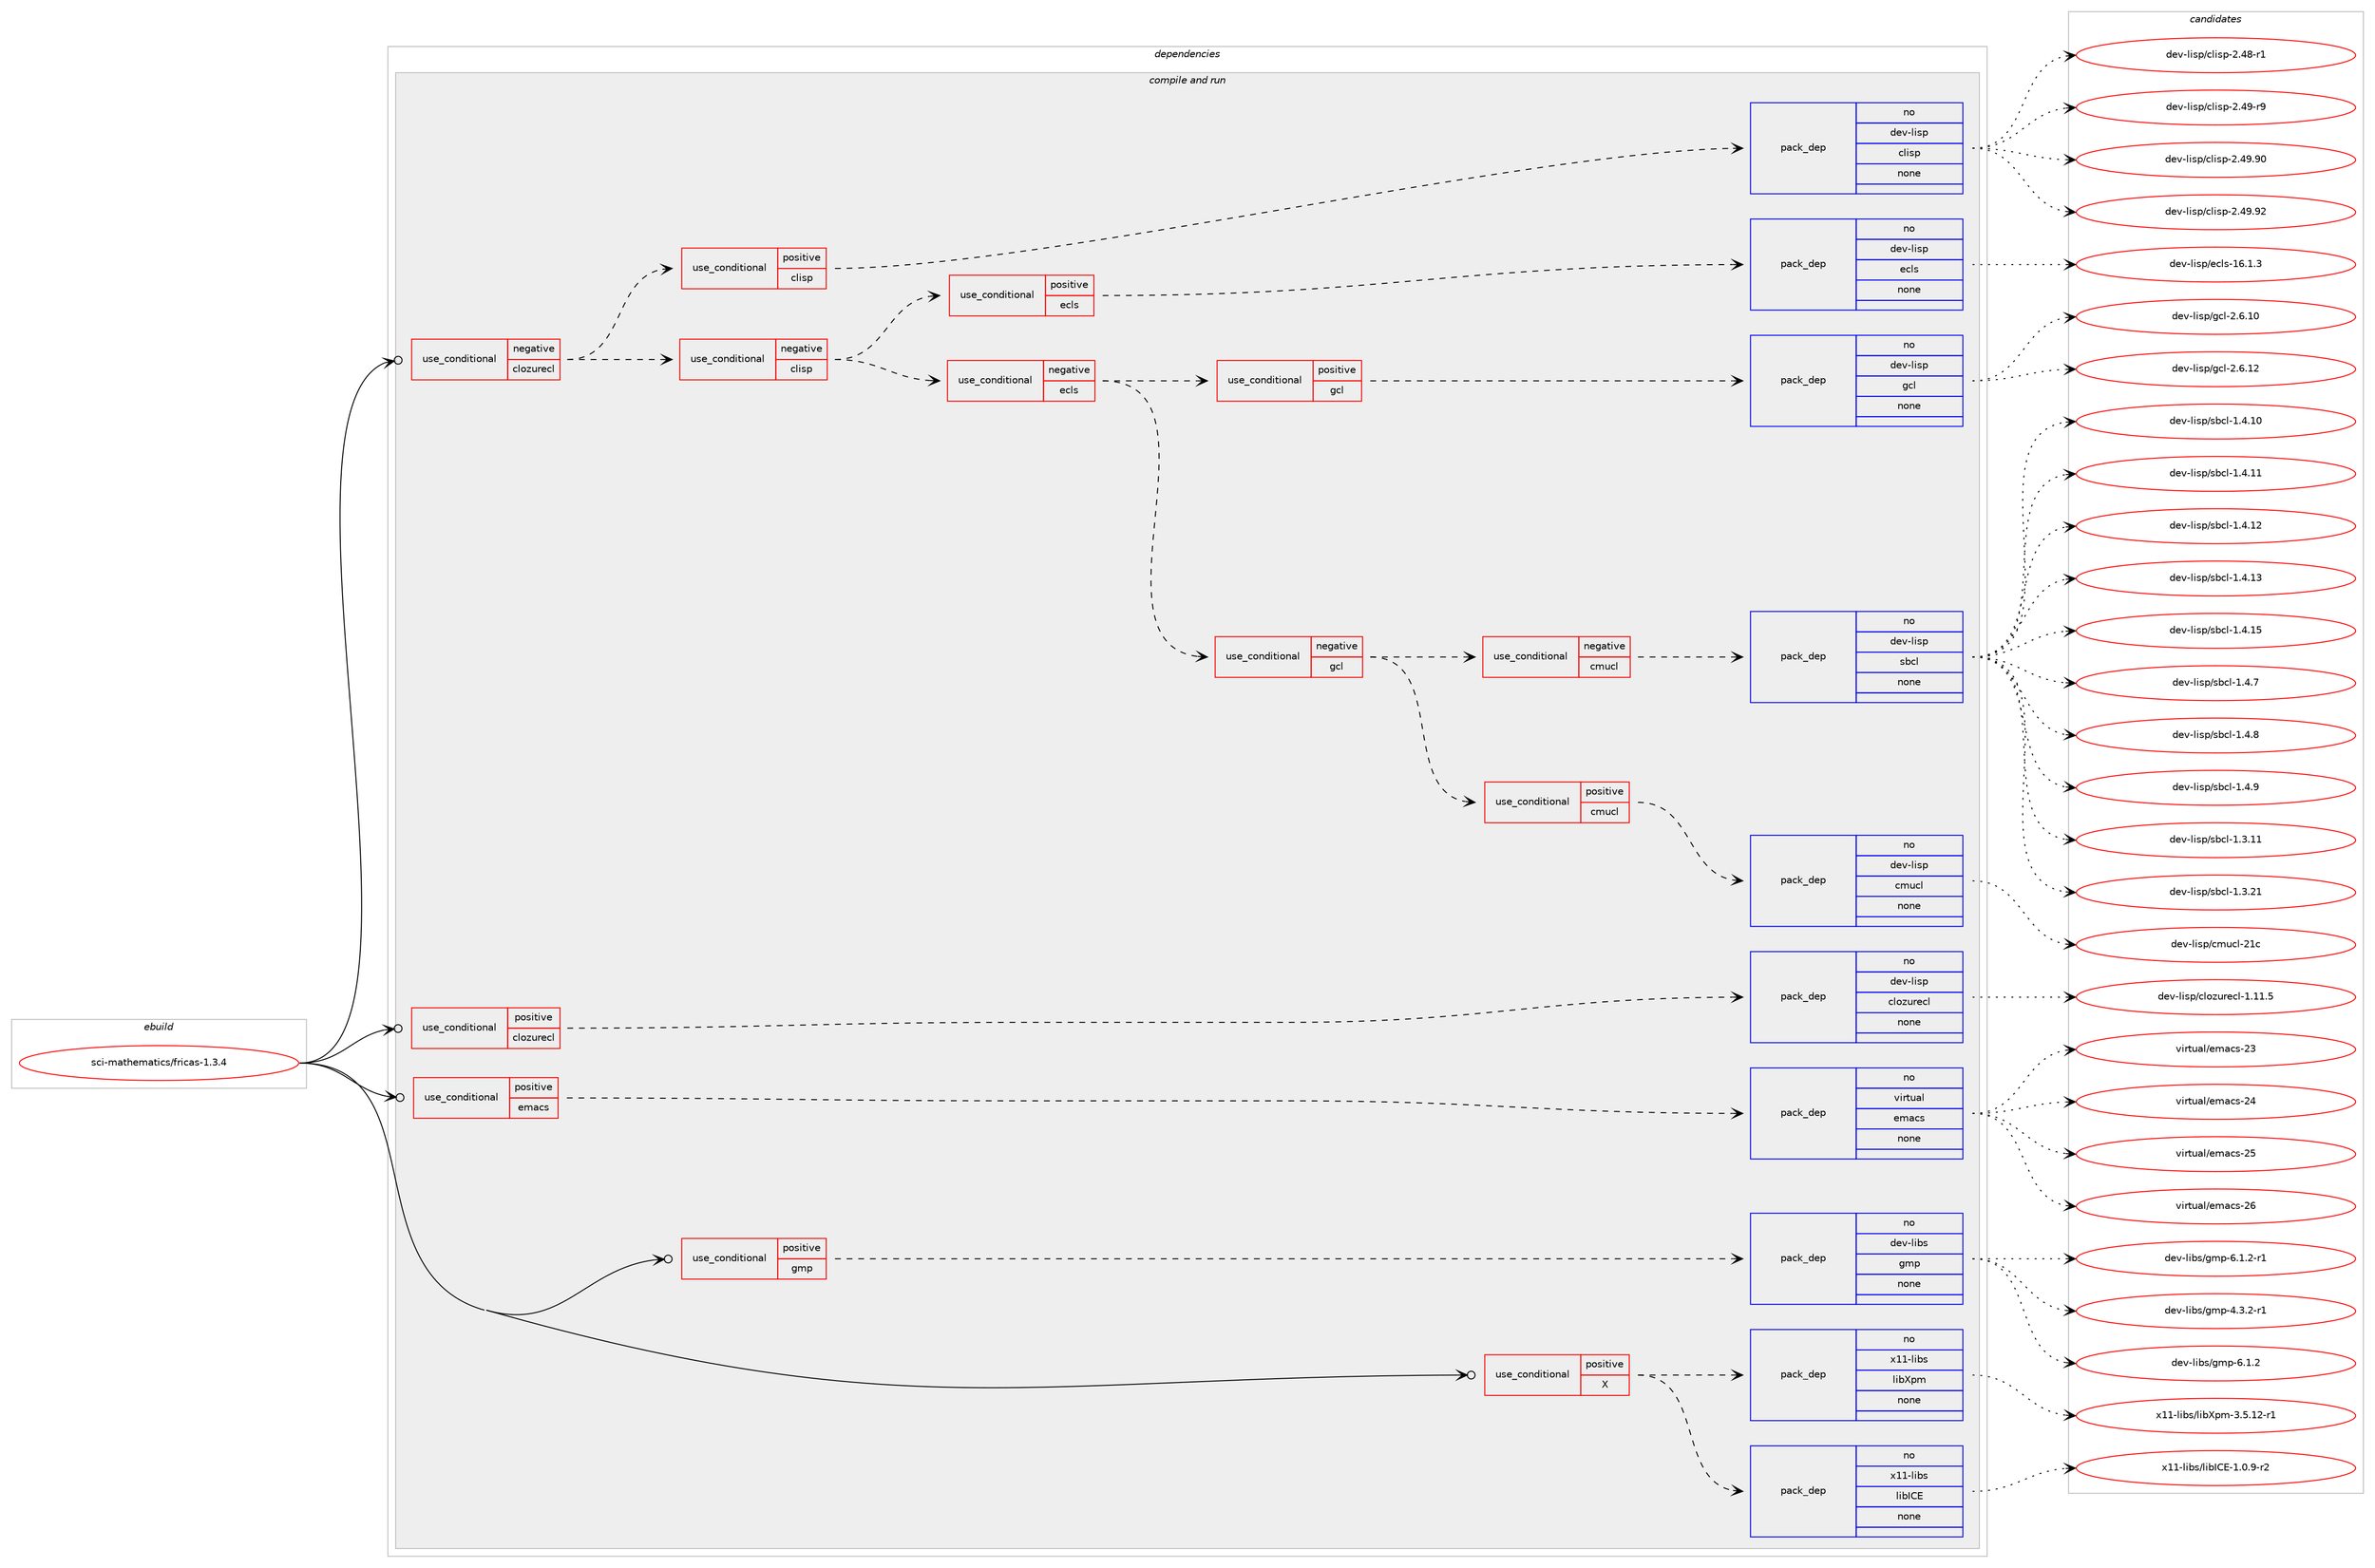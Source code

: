 digraph prolog {

# *************
# Graph options
# *************

newrank=true;
concentrate=true;
compound=true;
graph [rankdir=LR,fontname=Helvetica,fontsize=10,ranksep=1.5];#, ranksep=2.5, nodesep=0.2];
edge  [arrowhead=vee];
node  [fontname=Helvetica,fontsize=10];

# **********
# The ebuild
# **********

subgraph cluster_leftcol {
color=gray;
rank=same;
label=<<i>ebuild</i>>;
id [label="sci-mathematics/fricas-1.3.4", color=red, width=4, href="../sci-mathematics/fricas-1.3.4.svg"];
}

# ****************
# The dependencies
# ****************

subgraph cluster_midcol {
color=gray;
label=<<i>dependencies</i>>;
subgraph cluster_compile {
fillcolor="#eeeeee";
style=filled;
label=<<i>compile</i>>;
}
subgraph cluster_compileandrun {
fillcolor="#eeeeee";
style=filled;
label=<<i>compile and run</i>>;
subgraph cond454481 {
dependency1698095 [label=<<TABLE BORDER="0" CELLBORDER="1" CELLSPACING="0" CELLPADDING="4"><TR><TD ROWSPAN="3" CELLPADDING="10">use_conditional</TD></TR><TR><TD>negative</TD></TR><TR><TD>clozurecl</TD></TR></TABLE>>, shape=none, color=red];
subgraph cond454482 {
dependency1698096 [label=<<TABLE BORDER="0" CELLBORDER="1" CELLSPACING="0" CELLPADDING="4"><TR><TD ROWSPAN="3" CELLPADDING="10">use_conditional</TD></TR><TR><TD>positive</TD></TR><TR><TD>clisp</TD></TR></TABLE>>, shape=none, color=red];
subgraph pack1215781 {
dependency1698097 [label=<<TABLE BORDER="0" CELLBORDER="1" CELLSPACING="0" CELLPADDING="4" WIDTH="220"><TR><TD ROWSPAN="6" CELLPADDING="30">pack_dep</TD></TR><TR><TD WIDTH="110">no</TD></TR><TR><TD>dev-lisp</TD></TR><TR><TD>clisp</TD></TR><TR><TD>none</TD></TR><TR><TD></TD></TR></TABLE>>, shape=none, color=blue];
}
dependency1698096:e -> dependency1698097:w [weight=20,style="dashed",arrowhead="vee"];
}
dependency1698095:e -> dependency1698096:w [weight=20,style="dashed",arrowhead="vee"];
subgraph cond454483 {
dependency1698098 [label=<<TABLE BORDER="0" CELLBORDER="1" CELLSPACING="0" CELLPADDING="4"><TR><TD ROWSPAN="3" CELLPADDING="10">use_conditional</TD></TR><TR><TD>negative</TD></TR><TR><TD>clisp</TD></TR></TABLE>>, shape=none, color=red];
subgraph cond454484 {
dependency1698099 [label=<<TABLE BORDER="0" CELLBORDER="1" CELLSPACING="0" CELLPADDING="4"><TR><TD ROWSPAN="3" CELLPADDING="10">use_conditional</TD></TR><TR><TD>positive</TD></TR><TR><TD>ecls</TD></TR></TABLE>>, shape=none, color=red];
subgraph pack1215782 {
dependency1698100 [label=<<TABLE BORDER="0" CELLBORDER="1" CELLSPACING="0" CELLPADDING="4" WIDTH="220"><TR><TD ROWSPAN="6" CELLPADDING="30">pack_dep</TD></TR><TR><TD WIDTH="110">no</TD></TR><TR><TD>dev-lisp</TD></TR><TR><TD>ecls</TD></TR><TR><TD>none</TD></TR><TR><TD></TD></TR></TABLE>>, shape=none, color=blue];
}
dependency1698099:e -> dependency1698100:w [weight=20,style="dashed",arrowhead="vee"];
}
dependency1698098:e -> dependency1698099:w [weight=20,style="dashed",arrowhead="vee"];
subgraph cond454485 {
dependency1698101 [label=<<TABLE BORDER="0" CELLBORDER="1" CELLSPACING="0" CELLPADDING="4"><TR><TD ROWSPAN="3" CELLPADDING="10">use_conditional</TD></TR><TR><TD>negative</TD></TR><TR><TD>ecls</TD></TR></TABLE>>, shape=none, color=red];
subgraph cond454486 {
dependency1698102 [label=<<TABLE BORDER="0" CELLBORDER="1" CELLSPACING="0" CELLPADDING="4"><TR><TD ROWSPAN="3" CELLPADDING="10">use_conditional</TD></TR><TR><TD>positive</TD></TR><TR><TD>gcl</TD></TR></TABLE>>, shape=none, color=red];
subgraph pack1215783 {
dependency1698103 [label=<<TABLE BORDER="0" CELLBORDER="1" CELLSPACING="0" CELLPADDING="4" WIDTH="220"><TR><TD ROWSPAN="6" CELLPADDING="30">pack_dep</TD></TR><TR><TD WIDTH="110">no</TD></TR><TR><TD>dev-lisp</TD></TR><TR><TD>gcl</TD></TR><TR><TD>none</TD></TR><TR><TD></TD></TR></TABLE>>, shape=none, color=blue];
}
dependency1698102:e -> dependency1698103:w [weight=20,style="dashed",arrowhead="vee"];
}
dependency1698101:e -> dependency1698102:w [weight=20,style="dashed",arrowhead="vee"];
subgraph cond454487 {
dependency1698104 [label=<<TABLE BORDER="0" CELLBORDER="1" CELLSPACING="0" CELLPADDING="4"><TR><TD ROWSPAN="3" CELLPADDING="10">use_conditional</TD></TR><TR><TD>negative</TD></TR><TR><TD>gcl</TD></TR></TABLE>>, shape=none, color=red];
subgraph cond454488 {
dependency1698105 [label=<<TABLE BORDER="0" CELLBORDER="1" CELLSPACING="0" CELLPADDING="4"><TR><TD ROWSPAN="3" CELLPADDING="10">use_conditional</TD></TR><TR><TD>positive</TD></TR><TR><TD>cmucl</TD></TR></TABLE>>, shape=none, color=red];
subgraph pack1215784 {
dependency1698106 [label=<<TABLE BORDER="0" CELLBORDER="1" CELLSPACING="0" CELLPADDING="4" WIDTH="220"><TR><TD ROWSPAN="6" CELLPADDING="30">pack_dep</TD></TR><TR><TD WIDTH="110">no</TD></TR><TR><TD>dev-lisp</TD></TR><TR><TD>cmucl</TD></TR><TR><TD>none</TD></TR><TR><TD></TD></TR></TABLE>>, shape=none, color=blue];
}
dependency1698105:e -> dependency1698106:w [weight=20,style="dashed",arrowhead="vee"];
}
dependency1698104:e -> dependency1698105:w [weight=20,style="dashed",arrowhead="vee"];
subgraph cond454489 {
dependency1698107 [label=<<TABLE BORDER="0" CELLBORDER="1" CELLSPACING="0" CELLPADDING="4"><TR><TD ROWSPAN="3" CELLPADDING="10">use_conditional</TD></TR><TR><TD>negative</TD></TR><TR><TD>cmucl</TD></TR></TABLE>>, shape=none, color=red];
subgraph pack1215785 {
dependency1698108 [label=<<TABLE BORDER="0" CELLBORDER="1" CELLSPACING="0" CELLPADDING="4" WIDTH="220"><TR><TD ROWSPAN="6" CELLPADDING="30">pack_dep</TD></TR><TR><TD WIDTH="110">no</TD></TR><TR><TD>dev-lisp</TD></TR><TR><TD>sbcl</TD></TR><TR><TD>none</TD></TR><TR><TD></TD></TR></TABLE>>, shape=none, color=blue];
}
dependency1698107:e -> dependency1698108:w [weight=20,style="dashed",arrowhead="vee"];
}
dependency1698104:e -> dependency1698107:w [weight=20,style="dashed",arrowhead="vee"];
}
dependency1698101:e -> dependency1698104:w [weight=20,style="dashed",arrowhead="vee"];
}
dependency1698098:e -> dependency1698101:w [weight=20,style="dashed",arrowhead="vee"];
}
dependency1698095:e -> dependency1698098:w [weight=20,style="dashed",arrowhead="vee"];
}
id:e -> dependency1698095:w [weight=20,style="solid",arrowhead="odotvee"];
subgraph cond454490 {
dependency1698109 [label=<<TABLE BORDER="0" CELLBORDER="1" CELLSPACING="0" CELLPADDING="4"><TR><TD ROWSPAN="3" CELLPADDING="10">use_conditional</TD></TR><TR><TD>positive</TD></TR><TR><TD>X</TD></TR></TABLE>>, shape=none, color=red];
subgraph pack1215786 {
dependency1698110 [label=<<TABLE BORDER="0" CELLBORDER="1" CELLSPACING="0" CELLPADDING="4" WIDTH="220"><TR><TD ROWSPAN="6" CELLPADDING="30">pack_dep</TD></TR><TR><TD WIDTH="110">no</TD></TR><TR><TD>x11-libs</TD></TR><TR><TD>libXpm</TD></TR><TR><TD>none</TD></TR><TR><TD></TD></TR></TABLE>>, shape=none, color=blue];
}
dependency1698109:e -> dependency1698110:w [weight=20,style="dashed",arrowhead="vee"];
subgraph pack1215787 {
dependency1698111 [label=<<TABLE BORDER="0" CELLBORDER="1" CELLSPACING="0" CELLPADDING="4" WIDTH="220"><TR><TD ROWSPAN="6" CELLPADDING="30">pack_dep</TD></TR><TR><TD WIDTH="110">no</TD></TR><TR><TD>x11-libs</TD></TR><TR><TD>libICE</TD></TR><TR><TD>none</TD></TR><TR><TD></TD></TR></TABLE>>, shape=none, color=blue];
}
dependency1698109:e -> dependency1698111:w [weight=20,style="dashed",arrowhead="vee"];
}
id:e -> dependency1698109:w [weight=20,style="solid",arrowhead="odotvee"];
subgraph cond454491 {
dependency1698112 [label=<<TABLE BORDER="0" CELLBORDER="1" CELLSPACING="0" CELLPADDING="4"><TR><TD ROWSPAN="3" CELLPADDING="10">use_conditional</TD></TR><TR><TD>positive</TD></TR><TR><TD>clozurecl</TD></TR></TABLE>>, shape=none, color=red];
subgraph pack1215788 {
dependency1698113 [label=<<TABLE BORDER="0" CELLBORDER="1" CELLSPACING="0" CELLPADDING="4" WIDTH="220"><TR><TD ROWSPAN="6" CELLPADDING="30">pack_dep</TD></TR><TR><TD WIDTH="110">no</TD></TR><TR><TD>dev-lisp</TD></TR><TR><TD>clozurecl</TD></TR><TR><TD>none</TD></TR><TR><TD></TD></TR></TABLE>>, shape=none, color=blue];
}
dependency1698112:e -> dependency1698113:w [weight=20,style="dashed",arrowhead="vee"];
}
id:e -> dependency1698112:w [weight=20,style="solid",arrowhead="odotvee"];
subgraph cond454492 {
dependency1698114 [label=<<TABLE BORDER="0" CELLBORDER="1" CELLSPACING="0" CELLPADDING="4"><TR><TD ROWSPAN="3" CELLPADDING="10">use_conditional</TD></TR><TR><TD>positive</TD></TR><TR><TD>emacs</TD></TR></TABLE>>, shape=none, color=red];
subgraph pack1215789 {
dependency1698115 [label=<<TABLE BORDER="0" CELLBORDER="1" CELLSPACING="0" CELLPADDING="4" WIDTH="220"><TR><TD ROWSPAN="6" CELLPADDING="30">pack_dep</TD></TR><TR><TD WIDTH="110">no</TD></TR><TR><TD>virtual</TD></TR><TR><TD>emacs</TD></TR><TR><TD>none</TD></TR><TR><TD></TD></TR></TABLE>>, shape=none, color=blue];
}
dependency1698114:e -> dependency1698115:w [weight=20,style="dashed",arrowhead="vee"];
}
id:e -> dependency1698114:w [weight=20,style="solid",arrowhead="odotvee"];
subgraph cond454493 {
dependency1698116 [label=<<TABLE BORDER="0" CELLBORDER="1" CELLSPACING="0" CELLPADDING="4"><TR><TD ROWSPAN="3" CELLPADDING="10">use_conditional</TD></TR><TR><TD>positive</TD></TR><TR><TD>gmp</TD></TR></TABLE>>, shape=none, color=red];
subgraph pack1215790 {
dependency1698117 [label=<<TABLE BORDER="0" CELLBORDER="1" CELLSPACING="0" CELLPADDING="4" WIDTH="220"><TR><TD ROWSPAN="6" CELLPADDING="30">pack_dep</TD></TR><TR><TD WIDTH="110">no</TD></TR><TR><TD>dev-libs</TD></TR><TR><TD>gmp</TD></TR><TR><TD>none</TD></TR><TR><TD></TD></TR></TABLE>>, shape=none, color=blue];
}
dependency1698116:e -> dependency1698117:w [weight=20,style="dashed",arrowhead="vee"];
}
id:e -> dependency1698116:w [weight=20,style="solid",arrowhead="odotvee"];
}
subgraph cluster_run {
fillcolor="#eeeeee";
style=filled;
label=<<i>run</i>>;
}
}

# **************
# The candidates
# **************

subgraph cluster_choices {
rank=same;
color=gray;
label=<<i>candidates</i>>;

subgraph choice1215781 {
color=black;
nodesep=1;
choice10010111845108105115112479910810511511245504652564511449 [label="dev-lisp/clisp-2.48-r1", color=red, width=4,href="../dev-lisp/clisp-2.48-r1.svg"];
choice10010111845108105115112479910810511511245504652574511457 [label="dev-lisp/clisp-2.49-r9", color=red, width=4,href="../dev-lisp/clisp-2.49-r9.svg"];
choice1001011184510810511511247991081051151124550465257465748 [label="dev-lisp/clisp-2.49.90", color=red, width=4,href="../dev-lisp/clisp-2.49.90.svg"];
choice1001011184510810511511247991081051151124550465257465750 [label="dev-lisp/clisp-2.49.92", color=red, width=4,href="../dev-lisp/clisp-2.49.92.svg"];
dependency1698097:e -> choice10010111845108105115112479910810511511245504652564511449:w [style=dotted,weight="100"];
dependency1698097:e -> choice10010111845108105115112479910810511511245504652574511457:w [style=dotted,weight="100"];
dependency1698097:e -> choice1001011184510810511511247991081051151124550465257465748:w [style=dotted,weight="100"];
dependency1698097:e -> choice1001011184510810511511247991081051151124550465257465750:w [style=dotted,weight="100"];
}
subgraph choice1215782 {
color=black;
nodesep=1;
choice10010111845108105115112471019910811545495446494651 [label="dev-lisp/ecls-16.1.3", color=red, width=4,href="../dev-lisp/ecls-16.1.3.svg"];
dependency1698100:e -> choice10010111845108105115112471019910811545495446494651:w [style=dotted,weight="100"];
}
subgraph choice1215783 {
color=black;
nodesep=1;
choice10010111845108105115112471039910845504654464948 [label="dev-lisp/gcl-2.6.10", color=red, width=4,href="../dev-lisp/gcl-2.6.10.svg"];
choice10010111845108105115112471039910845504654464950 [label="dev-lisp/gcl-2.6.12", color=red, width=4,href="../dev-lisp/gcl-2.6.12.svg"];
dependency1698103:e -> choice10010111845108105115112471039910845504654464948:w [style=dotted,weight="100"];
dependency1698103:e -> choice10010111845108105115112471039910845504654464950:w [style=dotted,weight="100"];
}
subgraph choice1215784 {
color=black;
nodesep=1;
choice1001011184510810511511247991091179910845504999 [label="dev-lisp/cmucl-21c", color=red, width=4,href="../dev-lisp/cmucl-21c.svg"];
dependency1698106:e -> choice1001011184510810511511247991091179910845504999:w [style=dotted,weight="100"];
}
subgraph choice1215785 {
color=black;
nodesep=1;
choice1001011184510810511511247115989910845494651464949 [label="dev-lisp/sbcl-1.3.11", color=red, width=4,href="../dev-lisp/sbcl-1.3.11.svg"];
choice1001011184510810511511247115989910845494651465049 [label="dev-lisp/sbcl-1.3.21", color=red, width=4,href="../dev-lisp/sbcl-1.3.21.svg"];
choice1001011184510810511511247115989910845494652464948 [label="dev-lisp/sbcl-1.4.10", color=red, width=4,href="../dev-lisp/sbcl-1.4.10.svg"];
choice1001011184510810511511247115989910845494652464949 [label="dev-lisp/sbcl-1.4.11", color=red, width=4,href="../dev-lisp/sbcl-1.4.11.svg"];
choice1001011184510810511511247115989910845494652464950 [label="dev-lisp/sbcl-1.4.12", color=red, width=4,href="../dev-lisp/sbcl-1.4.12.svg"];
choice1001011184510810511511247115989910845494652464951 [label="dev-lisp/sbcl-1.4.13", color=red, width=4,href="../dev-lisp/sbcl-1.4.13.svg"];
choice1001011184510810511511247115989910845494652464953 [label="dev-lisp/sbcl-1.4.15", color=red, width=4,href="../dev-lisp/sbcl-1.4.15.svg"];
choice10010111845108105115112471159899108454946524655 [label="dev-lisp/sbcl-1.4.7", color=red, width=4,href="../dev-lisp/sbcl-1.4.7.svg"];
choice10010111845108105115112471159899108454946524656 [label="dev-lisp/sbcl-1.4.8", color=red, width=4,href="../dev-lisp/sbcl-1.4.8.svg"];
choice10010111845108105115112471159899108454946524657 [label="dev-lisp/sbcl-1.4.9", color=red, width=4,href="../dev-lisp/sbcl-1.4.9.svg"];
dependency1698108:e -> choice1001011184510810511511247115989910845494651464949:w [style=dotted,weight="100"];
dependency1698108:e -> choice1001011184510810511511247115989910845494651465049:w [style=dotted,weight="100"];
dependency1698108:e -> choice1001011184510810511511247115989910845494652464948:w [style=dotted,weight="100"];
dependency1698108:e -> choice1001011184510810511511247115989910845494652464949:w [style=dotted,weight="100"];
dependency1698108:e -> choice1001011184510810511511247115989910845494652464950:w [style=dotted,weight="100"];
dependency1698108:e -> choice1001011184510810511511247115989910845494652464951:w [style=dotted,weight="100"];
dependency1698108:e -> choice1001011184510810511511247115989910845494652464953:w [style=dotted,weight="100"];
dependency1698108:e -> choice10010111845108105115112471159899108454946524655:w [style=dotted,weight="100"];
dependency1698108:e -> choice10010111845108105115112471159899108454946524656:w [style=dotted,weight="100"];
dependency1698108:e -> choice10010111845108105115112471159899108454946524657:w [style=dotted,weight="100"];
}
subgraph choice1215786 {
color=black;
nodesep=1;
choice12049494510810598115471081059888112109455146534649504511449 [label="x11-libs/libXpm-3.5.12-r1", color=red, width=4,href="../x11-libs/libXpm-3.5.12-r1.svg"];
dependency1698110:e -> choice12049494510810598115471081059888112109455146534649504511449:w [style=dotted,weight="100"];
}
subgraph choice1215787 {
color=black;
nodesep=1;
choice1204949451081059811547108105987367694549464846574511450 [label="x11-libs/libICE-1.0.9-r2", color=red, width=4,href="../x11-libs/libICE-1.0.9-r2.svg"];
dependency1698111:e -> choice1204949451081059811547108105987367694549464846574511450:w [style=dotted,weight="100"];
}
subgraph choice1215788 {
color=black;
nodesep=1;
choice1001011184510810511511247991081111221171141019910845494649494653 [label="dev-lisp/clozurecl-1.11.5", color=red, width=4,href="../dev-lisp/clozurecl-1.11.5.svg"];
dependency1698113:e -> choice1001011184510810511511247991081111221171141019910845494649494653:w [style=dotted,weight="100"];
}
subgraph choice1215789 {
color=black;
nodesep=1;
choice11810511411611797108471011099799115455051 [label="virtual/emacs-23", color=red, width=4,href="../virtual/emacs-23.svg"];
choice11810511411611797108471011099799115455052 [label="virtual/emacs-24", color=red, width=4,href="../virtual/emacs-24.svg"];
choice11810511411611797108471011099799115455053 [label="virtual/emacs-25", color=red, width=4,href="../virtual/emacs-25.svg"];
choice11810511411611797108471011099799115455054 [label="virtual/emacs-26", color=red, width=4,href="../virtual/emacs-26.svg"];
dependency1698115:e -> choice11810511411611797108471011099799115455051:w [style=dotted,weight="100"];
dependency1698115:e -> choice11810511411611797108471011099799115455052:w [style=dotted,weight="100"];
dependency1698115:e -> choice11810511411611797108471011099799115455053:w [style=dotted,weight="100"];
dependency1698115:e -> choice11810511411611797108471011099799115455054:w [style=dotted,weight="100"];
}
subgraph choice1215790 {
color=black;
nodesep=1;
choice1001011184510810598115471031091124552465146504511449 [label="dev-libs/gmp-4.3.2-r1", color=red, width=4,href="../dev-libs/gmp-4.3.2-r1.svg"];
choice100101118451081059811547103109112455446494650 [label="dev-libs/gmp-6.1.2", color=red, width=4,href="../dev-libs/gmp-6.1.2.svg"];
choice1001011184510810598115471031091124554464946504511449 [label="dev-libs/gmp-6.1.2-r1", color=red, width=4,href="../dev-libs/gmp-6.1.2-r1.svg"];
dependency1698117:e -> choice1001011184510810598115471031091124552465146504511449:w [style=dotted,weight="100"];
dependency1698117:e -> choice100101118451081059811547103109112455446494650:w [style=dotted,weight="100"];
dependency1698117:e -> choice1001011184510810598115471031091124554464946504511449:w [style=dotted,weight="100"];
}
}

}
